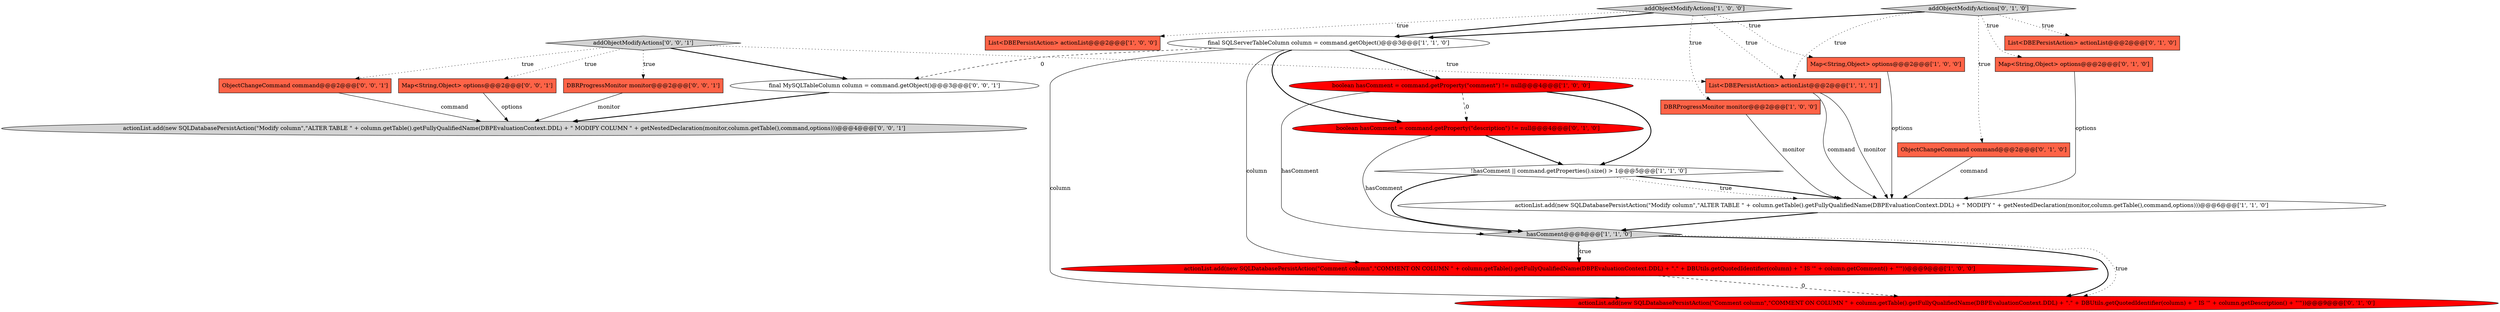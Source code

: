 digraph {
22 [style = filled, label = "final MySQLTableColumn column = command.getObject()@@@3@@@['0', '0', '1']", fillcolor = white, shape = ellipse image = "AAA0AAABBB3BBB"];
10 [style = filled, label = "hasComment@@@8@@@['1', '1', '0']", fillcolor = lightgray, shape = diamond image = "AAA0AAABBB1BBB"];
11 [style = filled, label = "ObjectChangeCommand command@@@2@@@['0', '1', '0']", fillcolor = tomato, shape = box image = "AAA0AAABBB2BBB"];
21 [style = filled, label = "DBRProgressMonitor monitor@@@2@@@['0', '0', '1']", fillcolor = tomato, shape = box image = "AAA0AAABBB3BBB"];
4 [style = filled, label = "List<DBEPersistAction> actionList@@@2@@@['1', '0', '0']", fillcolor = tomato, shape = box image = "AAA0AAABBB1BBB"];
20 [style = filled, label = "addObjectModifyActions['0', '0', '1']", fillcolor = lightgray, shape = diamond image = "AAA0AAABBB3BBB"];
9 [style = filled, label = "boolean hasComment = command.getProperty(\"comment\") != null@@@4@@@['1', '0', '0']", fillcolor = red, shape = ellipse image = "AAA1AAABBB1BBB"];
18 [style = filled, label = "actionList.add(new SQLDatabasePersistAction(\"Modify column\",\"ALTER TABLE \" + column.getTable().getFullyQualifiedName(DBPEvaluationContext.DDL) + \" MODIFY COLUMN \" + getNestedDeclaration(monitor,column.getTable(),command,options)))@@@4@@@['0', '0', '1']", fillcolor = lightgray, shape = ellipse image = "AAA0AAABBB3BBB"];
16 [style = filled, label = "actionList.add(new SQLDatabasePersistAction(\"Comment column\",\"COMMENT ON COLUMN \" + column.getTable().getFullyQualifiedName(DBPEvaluationContext.DDL) + \".\" + DBUtils.getQuotedIdentifier(column) + \" IS '\" + column.getDescription() + \"'\"))@@@9@@@['0', '1', '0']", fillcolor = red, shape = ellipse image = "AAA1AAABBB2BBB"];
1 [style = filled, label = "Map<String,Object> options@@@2@@@['1', '0', '0']", fillcolor = tomato, shape = box image = "AAA0AAABBB1BBB"];
13 [style = filled, label = "Map<String,Object> options@@@2@@@['0', '1', '0']", fillcolor = tomato, shape = box image = "AAA0AAABBB2BBB"];
2 [style = filled, label = "addObjectModifyActions['1', '0', '0']", fillcolor = lightgray, shape = diamond image = "AAA0AAABBB1BBB"];
17 [style = filled, label = "ObjectChangeCommand command@@@2@@@['0', '0', '1']", fillcolor = tomato, shape = box image = "AAA0AAABBB3BBB"];
7 [style = filled, label = "!hasComment || command.getProperties().size() > 1@@@5@@@['1', '1', '0']", fillcolor = white, shape = diamond image = "AAA0AAABBB1BBB"];
0 [style = filled, label = "DBRProgressMonitor monitor@@@2@@@['1', '0', '0']", fillcolor = tomato, shape = box image = "AAA0AAABBB1BBB"];
15 [style = filled, label = "boolean hasComment = command.getProperty(\"description\") != null@@@4@@@['0', '1', '0']", fillcolor = red, shape = ellipse image = "AAA1AAABBB2BBB"];
3 [style = filled, label = "actionList.add(new SQLDatabasePersistAction(\"Comment column\",\"COMMENT ON COLUMN \" + column.getTable().getFullyQualifiedName(DBPEvaluationContext.DDL) + \".\" + DBUtils.getQuotedIdentifier(column) + \" IS '\" + column.getComment() + \"'\"))@@@9@@@['1', '0', '0']", fillcolor = red, shape = ellipse image = "AAA1AAABBB1BBB"];
12 [style = filled, label = "List<DBEPersistAction> actionList@@@2@@@['0', '1', '0']", fillcolor = tomato, shape = box image = "AAA0AAABBB2BBB"];
5 [style = filled, label = "final SQLServerTableColumn column = command.getObject()@@@3@@@['1', '1', '0']", fillcolor = white, shape = ellipse image = "AAA0AAABBB1BBB"];
6 [style = filled, label = "actionList.add(new SQLDatabasePersistAction(\"Modify column\",\"ALTER TABLE \" + column.getTable().getFullyQualifiedName(DBPEvaluationContext.DDL) + \" MODIFY \" + getNestedDeclaration(monitor,column.getTable(),command,options)))@@@6@@@['1', '1', '0']", fillcolor = white, shape = ellipse image = "AAA0AAABBB1BBB"];
8 [style = filled, label = "List<DBEPersistAction> actionList@@@2@@@['1', '1', '1']", fillcolor = tomato, shape = box image = "AAA0AAABBB1BBB"];
14 [style = filled, label = "addObjectModifyActions['0', '1', '0']", fillcolor = lightgray, shape = diamond image = "AAA0AAABBB2BBB"];
19 [style = filled, label = "Map<String,Object> options@@@2@@@['0', '0', '1']", fillcolor = tomato, shape = box image = "AAA0AAABBB3BBB"];
7->6 [style = dotted, label="true"];
9->10 [style = solid, label="hasComment"];
2->0 [style = dotted, label="true"];
15->7 [style = bold, label=""];
5->9 [style = bold, label=""];
14->12 [style = dotted, label="true"];
7->10 [style = bold, label=""];
20->17 [style = dotted, label="true"];
20->8 [style = dotted, label="true"];
3->16 [style = dashed, label="0"];
1->6 [style = solid, label="options"];
10->3 [style = dotted, label="true"];
5->15 [style = bold, label=""];
10->3 [style = bold, label=""];
20->21 [style = dotted, label="true"];
9->7 [style = bold, label=""];
14->13 [style = dotted, label="true"];
20->22 [style = bold, label=""];
0->6 [style = solid, label="monitor"];
19->18 [style = solid, label="options"];
17->18 [style = solid, label="command"];
22->18 [style = bold, label=""];
8->6 [style = solid, label="monitor"];
11->6 [style = solid, label="command"];
10->16 [style = bold, label=""];
21->18 [style = solid, label="monitor"];
9->15 [style = dashed, label="0"];
2->1 [style = dotted, label="true"];
6->10 [style = bold, label=""];
7->6 [style = bold, label=""];
5->3 [style = solid, label="column"];
2->4 [style = dotted, label="true"];
14->8 [style = dotted, label="true"];
14->11 [style = dotted, label="true"];
5->16 [style = solid, label="column"];
20->19 [style = dotted, label="true"];
8->6 [style = solid, label="command"];
13->6 [style = solid, label="options"];
10->16 [style = dotted, label="true"];
15->10 [style = solid, label="hasComment"];
2->8 [style = dotted, label="true"];
2->5 [style = bold, label=""];
14->5 [style = bold, label=""];
5->22 [style = dashed, label="0"];
}
